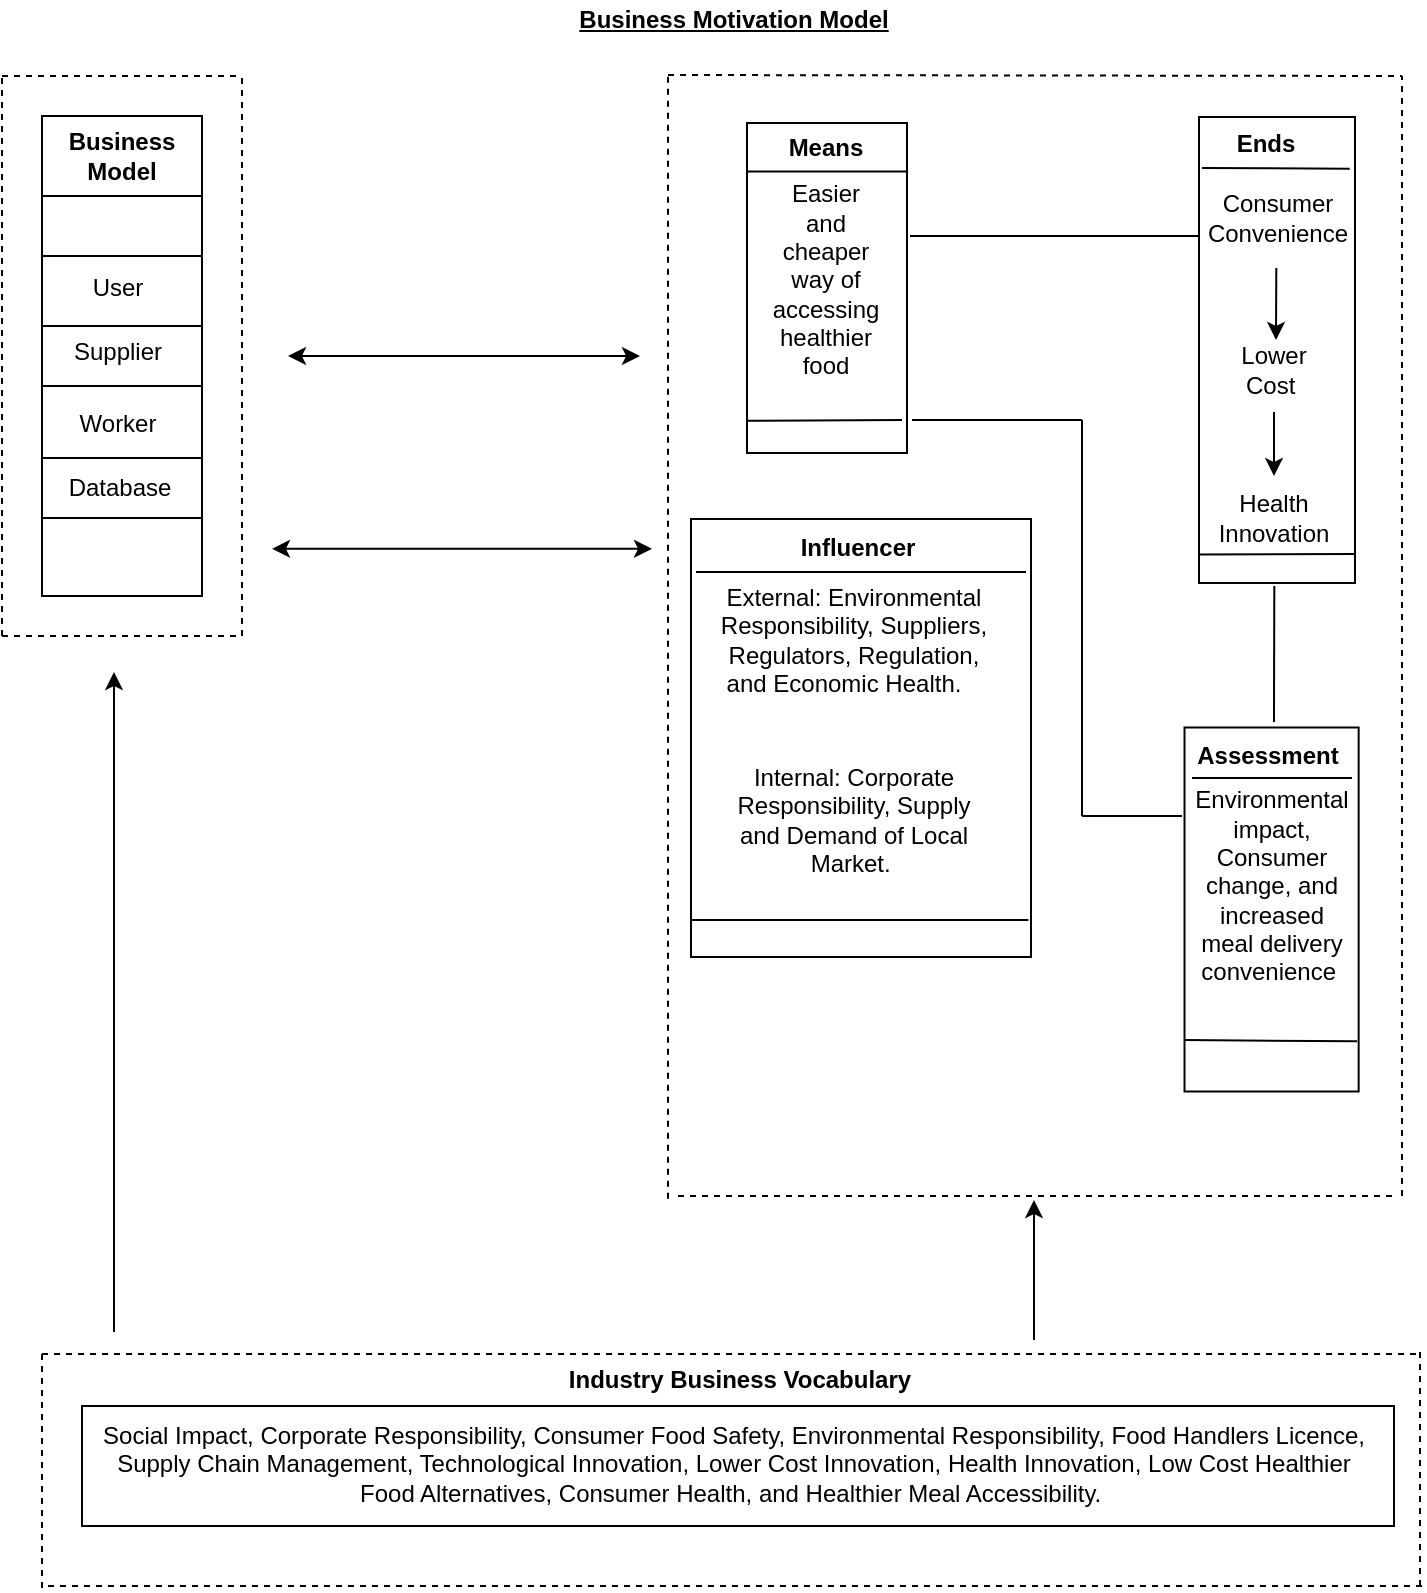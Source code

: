 <mxfile version="12.5.6" type="device"><diagram id="prtHgNgQTEPvFCAcTncT" name="Page-1"><mxGraphModel dx="1158" dy="635" grid="1" gridSize="10" guides="1" tooltips="1" connect="1" arrows="1" fold="1" page="1" pageScale="1" pageWidth="827" pageHeight="1169" math="0" shadow="0"><root><mxCell id="0"/><mxCell id="1" parent="0"/><mxCell id="tJhMhlejT0m3U8F82JGh-2" value="" style="rounded=0;whiteSpace=wrap;html=1;rotation=90;" vertex="1" parent="1"><mxGeometry x="-16" y="158" width="240" height="80" as="geometry"/></mxCell><mxCell id="tJhMhlejT0m3U8F82JGh-3" value="" style="rounded=0;whiteSpace=wrap;html=1;" vertex="1" parent="1"><mxGeometry x="64" y="183" width="80" height="30" as="geometry"/></mxCell><mxCell id="tJhMhlejT0m3U8F82JGh-4" value="" style="rounded=0;whiteSpace=wrap;html=1;" vertex="1" parent="1"><mxGeometry x="64" y="118" width="80" height="30" as="geometry"/></mxCell><mxCell id="tJhMhlejT0m3U8F82JGh-5" value="" style="rounded=0;whiteSpace=wrap;html=1;" vertex="1" parent="1"><mxGeometry x="64" y="249" width="80" height="30" as="geometry"/></mxCell><mxCell id="tJhMhlejT0m3U8F82JGh-6" value="&lt;b&gt;Business Model&lt;/b&gt;" style="text;html=1;strokeColor=none;fillColor=none;align=center;verticalAlign=middle;whiteSpace=wrap;rounded=0;" vertex="1" parent="1"><mxGeometry x="84" y="88" width="40" height="20" as="geometry"/></mxCell><mxCell id="tJhMhlejT0m3U8F82JGh-7" value="User" style="text;html=1;strokeColor=none;fillColor=none;align=center;verticalAlign=middle;whiteSpace=wrap;rounded=0;" vertex="1" parent="1"><mxGeometry x="82" y="154" width="40" height="20" as="geometry"/></mxCell><mxCell id="tJhMhlejT0m3U8F82JGh-8" value="Worker" style="text;html=1;strokeColor=none;fillColor=none;align=center;verticalAlign=middle;whiteSpace=wrap;rounded=0;" vertex="1" parent="1"><mxGeometry x="82" y="222" width="40" height="20" as="geometry"/></mxCell><mxCell id="tJhMhlejT0m3U8F82JGh-10" value="Database" style="text;html=1;strokeColor=none;fillColor=none;align=center;verticalAlign=middle;whiteSpace=wrap;rounded=0;" vertex="1" parent="1"><mxGeometry x="83" y="254" width="40" height="20" as="geometry"/></mxCell><mxCell id="tJhMhlejT0m3U8F82JGh-11" value="" style="endArrow=none;dashed=1;html=1;" edge="1" parent="1"><mxGeometry width="50" height="50" relative="1" as="geometry"><mxPoint x="44" y="338" as="sourcePoint"/><mxPoint x="44" y="58" as="targetPoint"/></mxGeometry></mxCell><mxCell id="tJhMhlejT0m3U8F82JGh-12" value="" style="endArrow=none;dashed=1;html=1;" edge="1" parent="1"><mxGeometry width="50" height="50" relative="1" as="geometry"><mxPoint x="44" y="58" as="sourcePoint"/><mxPoint x="164" y="58" as="targetPoint"/></mxGeometry></mxCell><mxCell id="tJhMhlejT0m3U8F82JGh-13" value="" style="endArrow=none;dashed=1;html=1;" edge="1" parent="1"><mxGeometry width="50" height="50" relative="1" as="geometry"><mxPoint x="164" y="338" as="sourcePoint"/><mxPoint x="164" y="58" as="targetPoint"/></mxGeometry></mxCell><mxCell id="tJhMhlejT0m3U8F82JGh-14" value="" style="endArrow=none;dashed=1;html=1;" edge="1" parent="1"><mxGeometry width="50" height="50" relative="1" as="geometry"><mxPoint x="44" y="338" as="sourcePoint"/><mxPoint x="164" y="338" as="targetPoint"/></mxGeometry></mxCell><mxCell id="tJhMhlejT0m3U8F82JGh-16" value="" style="endArrow=classic;startArrow=classic;html=1;" edge="1" parent="1"><mxGeometry width="50" height="50" relative="1" as="geometry"><mxPoint x="187" y="198" as="sourcePoint"/><mxPoint x="363" y="198" as="targetPoint"/></mxGeometry></mxCell><mxCell id="tJhMhlejT0m3U8F82JGh-17" value="" style="endArrow=none;dashed=1;html=1;" edge="1" parent="1"><mxGeometry width="50" height="50" relative="1" as="geometry"><mxPoint x="377" y="619.333" as="sourcePoint"/><mxPoint x="377" y="57.5" as="targetPoint"/></mxGeometry></mxCell><mxCell id="tJhMhlejT0m3U8F82JGh-18" value="" style="endArrow=none;dashed=1;html=1;" edge="1" parent="1"><mxGeometry width="50" height="50" relative="1" as="geometry"><mxPoint x="377" y="57.5" as="sourcePoint"/><mxPoint x="744" y="58" as="targetPoint"/></mxGeometry></mxCell><mxCell id="tJhMhlejT0m3U8F82JGh-19" value="" style="endArrow=none;dashed=1;html=1;" edge="1" parent="1"><mxGeometry width="50" height="50" relative="1" as="geometry"><mxPoint x="744" y="618" as="sourcePoint"/><mxPoint x="744" y="58" as="targetPoint"/><Array as="points"/></mxGeometry></mxCell><mxCell id="tJhMhlejT0m3U8F82JGh-20" value="" style="endArrow=none;dashed=1;html=1;" edge="1" parent="1"><mxGeometry width="50" height="50" relative="1" as="geometry"><mxPoint x="382" y="618" as="sourcePoint"/><mxPoint x="742" y="618" as="targetPoint"/><Array as="points"><mxPoint x="562" y="618"/></Array></mxGeometry></mxCell><mxCell id="tJhMhlejT0m3U8F82JGh-22" value="" style="rounded=0;whiteSpace=wrap;html=1;rotation=90;" vertex="1" parent="1"><mxGeometry x="374" y="124" width="165" height="80" as="geometry"/></mxCell><mxCell id="tJhMhlejT0m3U8F82JGh-23" value="&lt;b&gt;Means&lt;/b&gt;" style="text;html=1;strokeColor=none;fillColor=none;align=center;verticalAlign=middle;whiteSpace=wrap;rounded=0;" vertex="1" parent="1"><mxGeometry x="435.5" y="84" width="40" height="20" as="geometry"/></mxCell><mxCell id="tJhMhlejT0m3U8F82JGh-25" value="" style="endArrow=none;html=1;entryX=0.25;entryY=0;entryDx=0;entryDy=0;exitX=0.25;exitY=1;exitDx=0;exitDy=0;" edge="1" parent="1"><mxGeometry width="50" height="50" relative="1" as="geometry"><mxPoint x="416.5" y="105.75" as="sourcePoint"/><mxPoint x="496.5" y="105.75" as="targetPoint"/></mxGeometry></mxCell><mxCell id="tJhMhlejT0m3U8F82JGh-26" value="" style="endArrow=none;html=1;" edge="1" parent="1"><mxGeometry width="50" height="50" relative="1" as="geometry"><mxPoint x="498" y="138" as="sourcePoint"/><mxPoint x="642" y="138" as="targetPoint"/></mxGeometry></mxCell><mxCell id="tJhMhlejT0m3U8F82JGh-27" value="" style="rounded=0;whiteSpace=wrap;html=1;rotation=90;" vertex="1" parent="1"><mxGeometry x="565" y="156" width="233" height="78" as="geometry"/></mxCell><mxCell id="tJhMhlejT0m3U8F82JGh-28" value="" style="endArrow=none;html=1;entryX=0.111;entryY=0.047;entryDx=0;entryDy=0;entryPerimeter=0;" edge="1" parent="1"><mxGeometry width="50" height="50" relative="1" as="geometry"><mxPoint x="644" y="104" as="sourcePoint"/><mxPoint x="717.834" y="104.363" as="targetPoint"/></mxGeometry></mxCell><mxCell id="tJhMhlejT0m3U8F82JGh-29" value="&lt;b&gt;Ends&lt;/b&gt;" style="text;html=1;strokeColor=none;fillColor=none;align=center;verticalAlign=middle;whiteSpace=wrap;rounded=0;" vertex="1" parent="1"><mxGeometry x="655.5" y="82" width="40" height="20" as="geometry"/></mxCell><mxCell id="tJhMhlejT0m3U8F82JGh-32" value="" style="rounded=0;whiteSpace=wrap;html=1;rotation=90;" vertex="1" parent="1"><mxGeometry x="364" y="304" width="219" height="170" as="geometry"/></mxCell><mxCell id="tJhMhlejT0m3U8F82JGh-33" value="" style="endArrow=none;html=1;" edge="1" parent="1"><mxGeometry width="50" height="50" relative="1" as="geometry"><mxPoint x="499" y="230" as="sourcePoint"/><mxPoint x="584" y="230" as="targetPoint"/></mxGeometry></mxCell><mxCell id="tJhMhlejT0m3U8F82JGh-34" value="" style="endArrow=none;html=1;" edge="1" parent="1"><mxGeometry width="50" height="50" relative="1" as="geometry"><mxPoint x="584" y="428" as="sourcePoint"/><mxPoint x="584" y="230" as="targetPoint"/></mxGeometry></mxCell><mxCell id="tJhMhlejT0m3U8F82JGh-35" value="" style="endArrow=none;html=1;" edge="1" parent="1"><mxGeometry width="50" height="50" relative="1" as="geometry"><mxPoint x="584" y="428" as="sourcePoint"/><mxPoint x="634" y="428" as="targetPoint"/></mxGeometry></mxCell><mxCell id="tJhMhlejT0m3U8F82JGh-36" value="" style="rounded=0;whiteSpace=wrap;html=1;rotation=90;" vertex="1" parent="1"><mxGeometry x="587.79" y="431.22" width="182" height="87.07" as="geometry"/></mxCell><mxCell id="tJhMhlejT0m3U8F82JGh-38" value="" style="endArrow=none;html=1;" edge="1" parent="1"><mxGeometry width="50" height="50" relative="1" as="geometry"><mxPoint x="639" y="409" as="sourcePoint"/><mxPoint x="719" y="409" as="targetPoint"/></mxGeometry></mxCell><mxCell id="tJhMhlejT0m3U8F82JGh-44" value="&lt;b&gt;Assessment&lt;/b&gt;" style="text;html=1;strokeColor=none;fillColor=none;align=center;verticalAlign=middle;whiteSpace=wrap;rounded=0;" vertex="1" parent="1"><mxGeometry x="657" y="388" width="40" height="20" as="geometry"/></mxCell><mxCell id="tJhMhlejT0m3U8F82JGh-45" value="" style="endArrow=none;html=1;exitX=0.86;exitY=0.981;exitDx=0;exitDy=0;exitPerimeter=0;" edge="1" parent="1"><mxGeometry width="50" height="50" relative="1" as="geometry"><mxPoint x="417.02" y="230.4" as="sourcePoint"/><mxPoint x="494" y="230" as="targetPoint"/></mxGeometry></mxCell><mxCell id="tJhMhlejT0m3U8F82JGh-46" value="" style="endArrow=none;html=1;" edge="1" parent="1"><mxGeometry width="50" height="50" relative="1" as="geometry"><mxPoint x="391" y="306" as="sourcePoint"/><mxPoint x="556" y="306" as="targetPoint"/></mxGeometry></mxCell><mxCell id="tJhMhlejT0m3U8F82JGh-48" value="&lt;b&gt;Influencer&lt;/b&gt;" style="text;html=1;strokeColor=none;fillColor=none;align=center;verticalAlign=middle;whiteSpace=wrap;rounded=0;" vertex="1" parent="1"><mxGeometry x="417" y="284" width="110" height="20" as="geometry"/></mxCell><mxCell id="tJhMhlejT0m3U8F82JGh-50" value="Supplier" style="text;html=1;strokeColor=none;fillColor=none;align=center;verticalAlign=middle;whiteSpace=wrap;rounded=0;" vertex="1" parent="1"><mxGeometry x="82" y="185.78" width="40" height="20" as="geometry"/></mxCell><mxCell id="tJhMhlejT0m3U8F82JGh-51" value="" style="endArrow=none;dashed=1;html=1;" edge="1" parent="1"><mxGeometry width="50" height="50" relative="1" as="geometry"><mxPoint x="64" y="697" as="sourcePoint"/><mxPoint x="754" y="697" as="targetPoint"/></mxGeometry></mxCell><mxCell id="tJhMhlejT0m3U8F82JGh-52" value="" style="endArrow=none;dashed=1;html=1;" edge="1" parent="1"><mxGeometry width="50" height="50" relative="1" as="geometry"><mxPoint x="64" y="814" as="sourcePoint"/><mxPoint x="64" y="695" as="targetPoint"/></mxGeometry></mxCell><mxCell id="tJhMhlejT0m3U8F82JGh-53" value="" style="endArrow=none;dashed=1;html=1;" edge="1" parent="1"><mxGeometry width="50" height="50" relative="1" as="geometry"><mxPoint x="754" y="813" as="sourcePoint"/><mxPoint x="64" y="813" as="targetPoint"/></mxGeometry></mxCell><mxCell id="tJhMhlejT0m3U8F82JGh-54" value="" style="endArrow=none;dashed=1;html=1;" edge="1" parent="1"><mxGeometry width="50" height="50" relative="1" as="geometry"><mxPoint x="753" y="813.0" as="sourcePoint"/><mxPoint x="753" y="694" as="targetPoint"/></mxGeometry></mxCell><mxCell id="tJhMhlejT0m3U8F82JGh-55" value="" style="endArrow=classic;html=1;" edge="1" parent="1"><mxGeometry width="50" height="50" relative="1" as="geometry"><mxPoint x="100" y="686" as="sourcePoint"/><mxPoint x="100" y="356" as="targetPoint"/></mxGeometry></mxCell><mxCell id="tJhMhlejT0m3U8F82JGh-56" value="" style="endArrow=classic;html=1;" edge="1" parent="1"><mxGeometry width="50" height="50" relative="1" as="geometry"><mxPoint x="560" y="690" as="sourcePoint"/><mxPoint x="560" y="620" as="targetPoint"/></mxGeometry></mxCell><mxCell id="tJhMhlejT0m3U8F82JGh-57" value="" style="rounded=0;whiteSpace=wrap;html=1;" vertex="1" parent="1"><mxGeometry x="84" y="723" width="656" height="60" as="geometry"/></mxCell><mxCell id="tJhMhlejT0m3U8F82JGh-58" value="&lt;b&gt;Industry Business Vocabulary&lt;/b&gt;" style="text;html=1;strokeColor=none;fillColor=none;align=center;verticalAlign=middle;whiteSpace=wrap;rounded=0;" vertex="1" parent="1"><mxGeometry x="319.18" y="700" width="188" height="20" as="geometry"/></mxCell><mxCell id="tJhMhlejT0m3U8F82JGh-62" value="" style="endArrow=classic;startArrow=classic;html=1;" edge="1" parent="1"><mxGeometry width="50" height="50" relative="1" as="geometry"><mxPoint x="179" y="294.41" as="sourcePoint"/><mxPoint x="369" y="294.41" as="targetPoint"/></mxGeometry></mxCell><mxCell id="tJhMhlejT0m3U8F82JGh-63" value="&lt;b&gt;Business Motivation Model&lt;/b&gt;" style="text;html=1;strokeColor=none;fillColor=none;align=center;verticalAlign=middle;whiteSpace=wrap;rounded=0;fontStyle=4" vertex="1" parent="1"><mxGeometry x="315" y="20" width="190" height="20" as="geometry"/></mxCell><mxCell id="tJhMhlejT0m3U8F82JGh-64" value="Consumer Convenience" style="text;html=1;strokeColor=none;fillColor=none;align=center;verticalAlign=middle;whiteSpace=wrap;rounded=0;" vertex="1" parent="1"><mxGeometry x="661.5" y="118.52" width="40" height="20" as="geometry"/></mxCell><mxCell id="tJhMhlejT0m3U8F82JGh-66" value="" style="endArrow=classic;html=1;" edge="1" parent="1"><mxGeometry width="50" height="50" relative="1" as="geometry"><mxPoint x="681.16" y="154" as="sourcePoint"/><mxPoint x="681" y="190" as="targetPoint"/></mxGeometry></mxCell><mxCell id="tJhMhlejT0m3U8F82JGh-67" value="Health Innovation" style="text;html=1;strokeColor=none;fillColor=none;align=center;verticalAlign=middle;whiteSpace=wrap;rounded=0;" vertex="1" parent="1"><mxGeometry x="659.5" y="269.0" width="40" height="20" as="geometry"/></mxCell><mxCell id="tJhMhlejT0m3U8F82JGh-68" value="" style="endArrow=none;html=1;" edge="1" parent="1"><mxGeometry width="50" height="50" relative="1" as="geometry"><mxPoint x="680" y="381" as="sourcePoint"/><mxPoint x="680.16" y="313" as="targetPoint"/></mxGeometry></mxCell><mxCell id="tJhMhlejT0m3U8F82JGh-69" value="Environmental impact, Consumer change, and increased meal delivery convenience&amp;nbsp;" style="text;html=1;strokeColor=none;fillColor=none;align=center;verticalAlign=middle;whiteSpace=wrap;rounded=0;" vertex="1" parent="1"><mxGeometry x="658.5" y="440" width="40" height="46" as="geometry"/></mxCell><mxCell id="tJhMhlejT0m3U8F82JGh-70" value="" style="endArrow=none;html=1;entryX=0.862;entryY=0.02;entryDx=0;entryDy=0;entryPerimeter=0;" edge="1" parent="1"><mxGeometry width="50" height="50" relative="1" as="geometry"><mxPoint x="635" y="540" as="sourcePoint"/><mxPoint x="721.584" y="540.639" as="targetPoint"/></mxGeometry></mxCell><mxCell id="tJhMhlejT0m3U8F82JGh-71" value="Easier and cheaper way of accessing healthier food" style="text;html=1;strokeColor=none;fillColor=none;align=center;verticalAlign=middle;whiteSpace=wrap;rounded=0;" vertex="1" parent="1"><mxGeometry x="435.5" y="150.0" width="40" height="20" as="geometry"/></mxCell><mxCell id="tJhMhlejT0m3U8F82JGh-73" value="External: Environmental Responsibility, Suppliers, Regulators, Regulation, and Economic Health.&amp;nbsp; &amp;nbsp;" style="text;html=1;strokeColor=none;fillColor=none;align=center;verticalAlign=middle;whiteSpace=wrap;rounded=0;" vertex="1" parent="1"><mxGeometry x="400" y="330" width="140" height="20" as="geometry"/></mxCell><mxCell id="tJhMhlejT0m3U8F82JGh-75" value="Internal: Corporate Responsibility, Supply and Demand of Local Market.&amp;nbsp;" style="text;html=1;strokeColor=none;fillColor=none;align=center;verticalAlign=middle;whiteSpace=wrap;rounded=0;" vertex="1" parent="1"><mxGeometry x="400" y="420" width="140" height="20" as="geometry"/></mxCell><mxCell id="tJhMhlejT0m3U8F82JGh-76" value="Social Impact, Corporate Responsibility, Consumer Food Safety, Environmental Responsibility, Food Handlers Licence, Supply Chain Management, Technological Innovation, Lower Cost Innovation, Health Innovation, Low Cost Healthier Food Alternatives, Consumer Health, and Healthier Meal Accessibility.&amp;nbsp;" style="text;html=1;strokeColor=none;fillColor=none;align=center;verticalAlign=middle;whiteSpace=wrap;rounded=0;" vertex="1" parent="1"><mxGeometry x="90" y="742" width="640" height="20" as="geometry"/></mxCell><mxCell id="tJhMhlejT0m3U8F82JGh-77" value="" style="endArrow=none;html=1;" edge="1" parent="1"><mxGeometry width="50" height="50" relative="1" as="geometry"><mxPoint x="388" y="480" as="sourcePoint"/><mxPoint x="557.18" y="480" as="targetPoint"/></mxGeometry></mxCell><mxCell id="tJhMhlejT0m3U8F82JGh-79" value="" style="endArrow=none;html=1;exitX=0.939;exitY=0.996;exitDx=0;exitDy=0;exitPerimeter=0;" edge="1" parent="1" source="tJhMhlejT0m3U8F82JGh-27"><mxGeometry width="50" height="50" relative="1" as="geometry"><mxPoint x="670" y="347" as="sourcePoint"/><mxPoint x="720" y="297" as="targetPoint"/></mxGeometry></mxCell><mxCell id="tJhMhlejT0m3U8F82JGh-81" value="Lower Cost&amp;nbsp;" style="text;html=1;strokeColor=none;fillColor=none;align=center;verticalAlign=middle;whiteSpace=wrap;rounded=0;" vertex="1" parent="1"><mxGeometry x="659.5" y="195" width="40" height="20" as="geometry"/></mxCell><mxCell id="tJhMhlejT0m3U8F82JGh-82" value="" style="endArrow=classic;html=1;" edge="1" parent="1"><mxGeometry width="50" height="50" relative="1" as="geometry"><mxPoint x="680" y="226" as="sourcePoint"/><mxPoint x="680" y="258" as="targetPoint"/></mxGeometry></mxCell></root></mxGraphModel></diagram></mxfile>